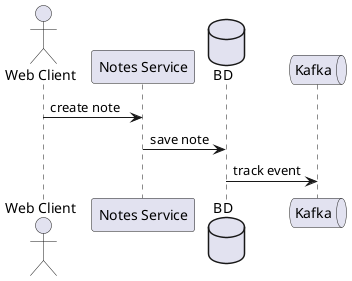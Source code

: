 @startuml
'https://plantuml.com/sequence-diagram

actor "Web Client" as CL
participant "Notes Service" as NS
Database  "BD"
queue "Kafka"

CL -> NS: create note
NS -> BD: save note
BD -> Kafka: track event
@enduml